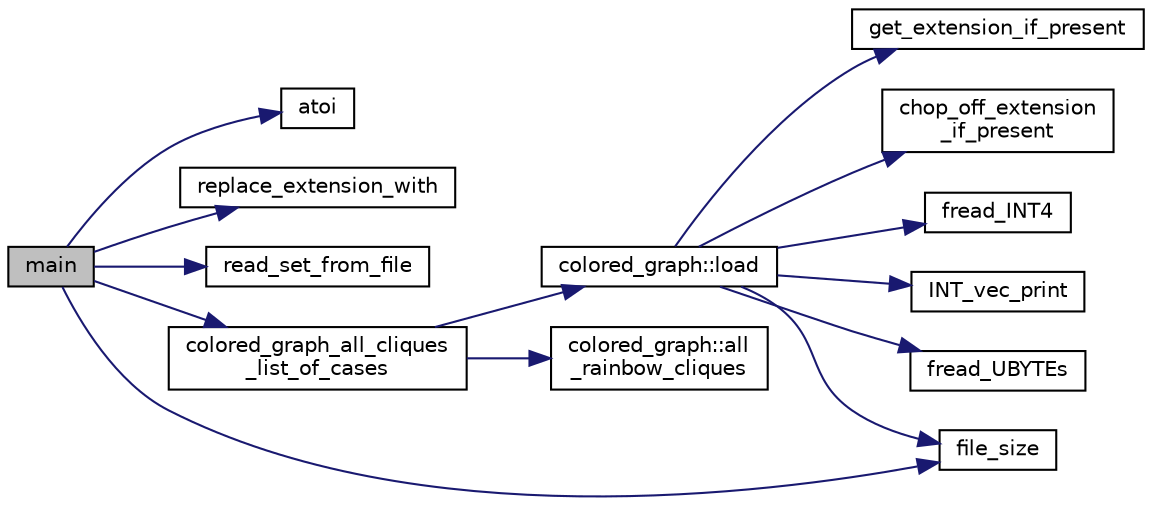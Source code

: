 digraph "main"
{
  edge [fontname="Helvetica",fontsize="10",labelfontname="Helvetica",labelfontsize="10"];
  node [fontname="Helvetica",fontsize="10",shape=record];
  rankdir="LR";
  Node6795 [label="main",height=0.2,width=0.4,color="black", fillcolor="grey75", style="filled", fontcolor="black"];
  Node6795 -> Node6796 [color="midnightblue",fontsize="10",style="solid",fontname="Helvetica"];
  Node6796 [label="atoi",height=0.2,width=0.4,color="black", fillcolor="white", style="filled",URL="$d9/d60/discreta_8h.html#ad0ac71cbcb495289e474437d6b7d7fac"];
  Node6795 -> Node6797 [color="midnightblue",fontsize="10",style="solid",fontname="Helvetica"];
  Node6797 [label="replace_extension_with",height=0.2,width=0.4,color="black", fillcolor="white", style="filled",URL="$df/dbf/sajeeb_8_c.html#abd53d5ff0ef75e4cca858aae5d493dba"];
  Node6795 -> Node6798 [color="midnightblue",fontsize="10",style="solid",fontname="Helvetica"];
  Node6798 [label="read_set_from_file",height=0.2,width=0.4,color="black", fillcolor="white", style="filled",URL="$df/dbf/sajeeb_8_c.html#a5de87b15d6633e4d4c78b22051fc8968"];
  Node6795 -> Node6799 [color="midnightblue",fontsize="10",style="solid",fontname="Helvetica"];
  Node6799 [label="colored_graph_all_cliques\l_list_of_cases",height=0.2,width=0.4,color="black", fillcolor="white", style="filled",URL="$df/dbf/sajeeb_8_c.html#a8053b03db938425d1ef0544259d89676"];
  Node6799 -> Node6800 [color="midnightblue",fontsize="10",style="solid",fontname="Helvetica"];
  Node6800 [label="colored_graph::load",height=0.2,width=0.4,color="black", fillcolor="white", style="filled",URL="$dc/de2/classcolored__graph.html#aa777bb4ea083ac13058d746d63c7f128"];
  Node6800 -> Node6801 [color="midnightblue",fontsize="10",style="solid",fontname="Helvetica"];
  Node6801 [label="file_size",height=0.2,width=0.4,color="black", fillcolor="white", style="filled",URL="$df/dbf/sajeeb_8_c.html#a5c37cf5785204b6e9adf647dc14d0e50"];
  Node6800 -> Node6802 [color="midnightblue",fontsize="10",style="solid",fontname="Helvetica"];
  Node6802 [label="get_extension_if_present",height=0.2,width=0.4,color="black", fillcolor="white", style="filled",URL="$df/dbf/sajeeb_8_c.html#a737197cad3c39e9690cbc9931edcba6b"];
  Node6800 -> Node6803 [color="midnightblue",fontsize="10",style="solid",fontname="Helvetica"];
  Node6803 [label="chop_off_extension\l_if_present",height=0.2,width=0.4,color="black", fillcolor="white", style="filled",URL="$df/dbf/sajeeb_8_c.html#a9ca43842b56cb96c492a4b2d285a6864"];
  Node6800 -> Node6804 [color="midnightblue",fontsize="10",style="solid",fontname="Helvetica"];
  Node6804 [label="fread_INT4",height=0.2,width=0.4,color="black", fillcolor="white", style="filled",URL="$df/dbf/sajeeb_8_c.html#a885df02c08251c103e985ef1d7159014"];
  Node6800 -> Node6805 [color="midnightblue",fontsize="10",style="solid",fontname="Helvetica"];
  Node6805 [label="INT_vec_print",height=0.2,width=0.4,color="black", fillcolor="white", style="filled",URL="$df/dbf/sajeeb_8_c.html#a79a5901af0b47dd0d694109543c027fe"];
  Node6800 -> Node6806 [color="midnightblue",fontsize="10",style="solid",fontname="Helvetica"];
  Node6806 [label="fread_UBYTEs",height=0.2,width=0.4,color="black", fillcolor="white", style="filled",URL="$df/dbf/sajeeb_8_c.html#ae19b6716e6272928adcd469b05632bdb"];
  Node6799 -> Node6807 [color="midnightblue",fontsize="10",style="solid",fontname="Helvetica"];
  Node6807 [label="colored_graph::all\l_rainbow_cliques",height=0.2,width=0.4,color="black", fillcolor="white", style="filled",URL="$dc/de2/classcolored__graph.html#a62ecc5d052397b136d676a316f94ff10"];
  Node6795 -> Node6801 [color="midnightblue",fontsize="10",style="solid",fontname="Helvetica"];
}
